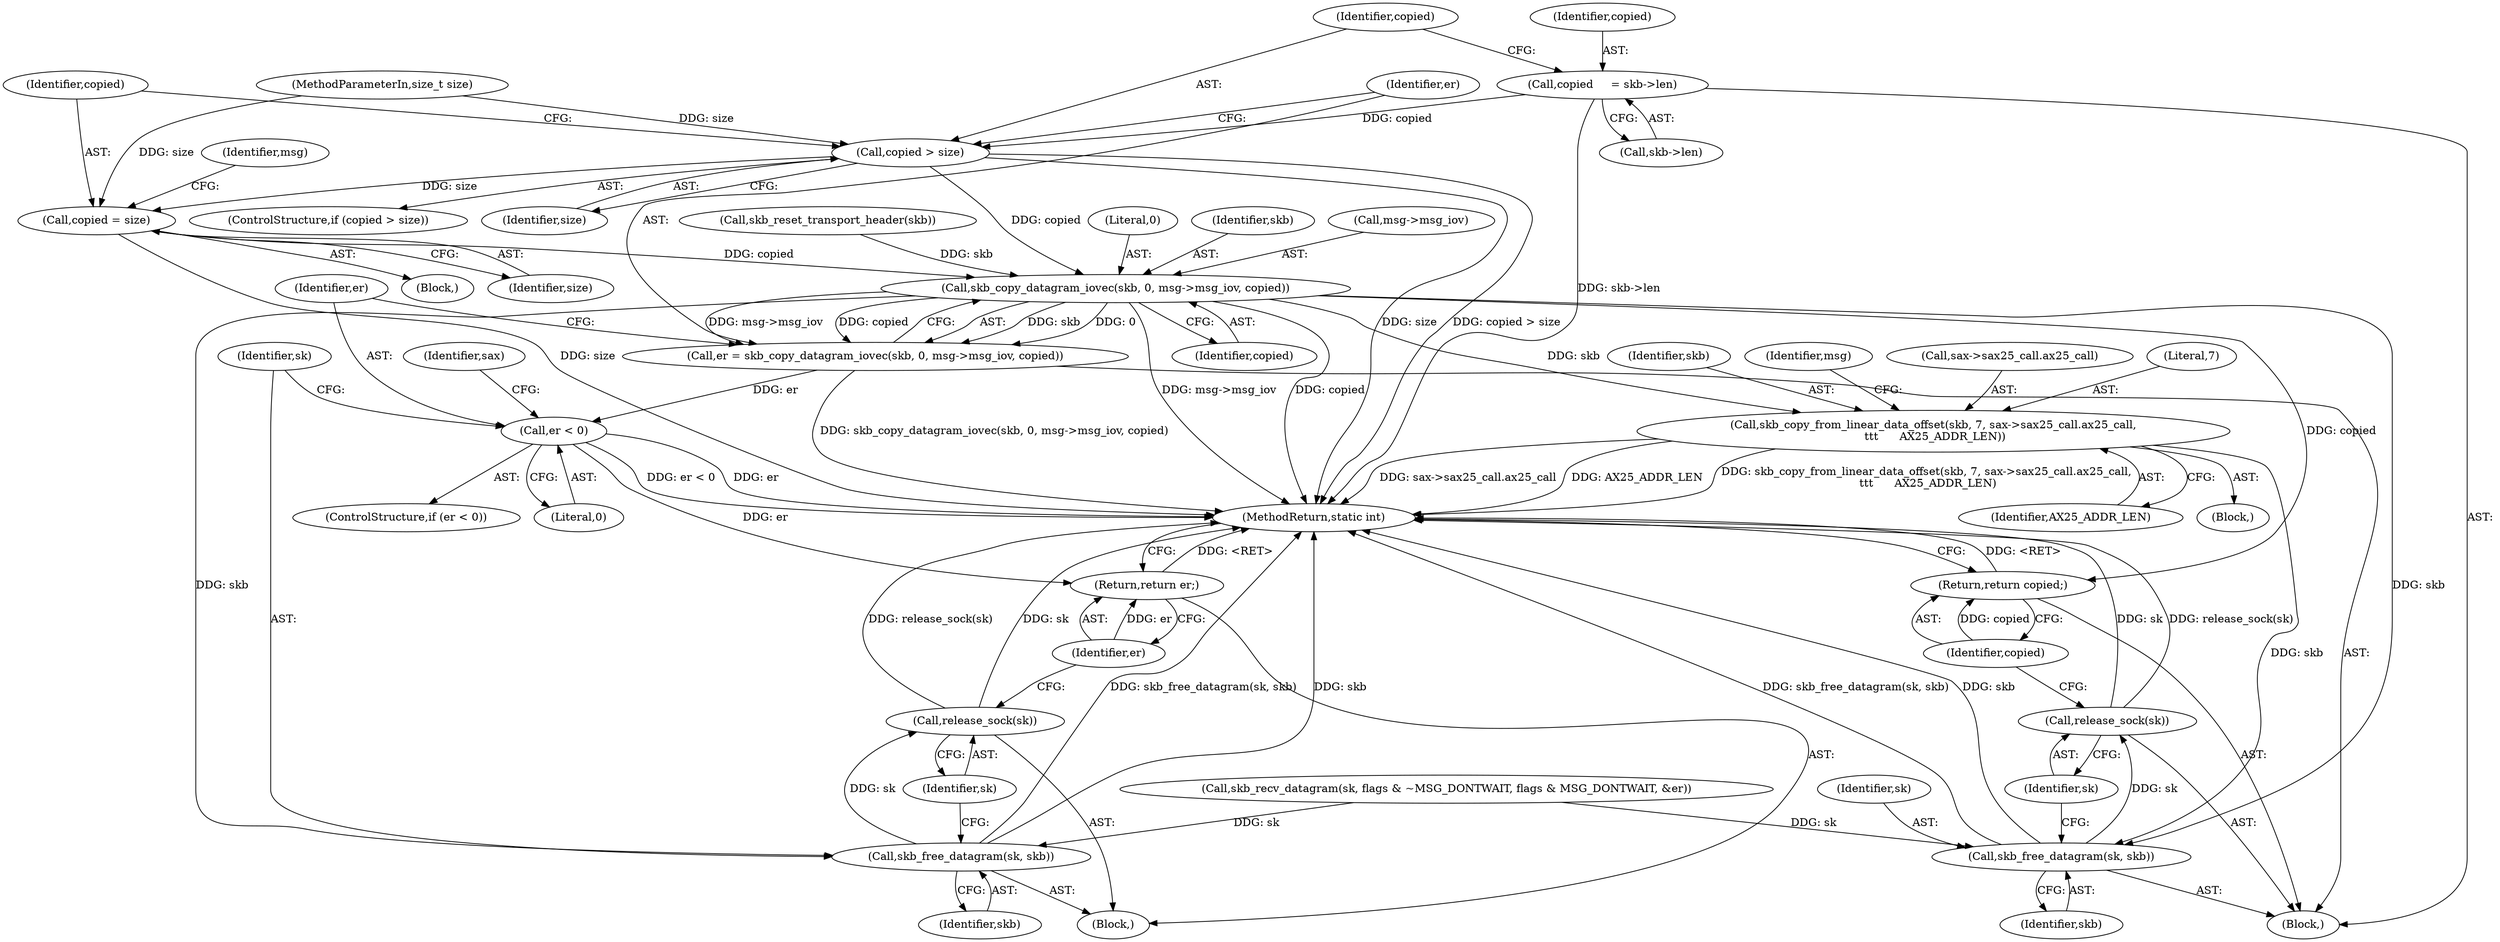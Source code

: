 digraph "0_linux_3ce5efad47b62c57a4f5c54248347085a750ce0e@pointer" {
"1000162" [label="(Call,copied     = skb->len)"];
"1000168" [label="(Call,copied > size)"];
"1000172" [label="(Call,copied = size)"];
"1000182" [label="(Call,skb_copy_datagram_iovec(skb, 0, msg->msg_iov, copied))"];
"1000180" [label="(Call,er = skb_copy_datagram_iovec(skb, 0, msg->msg_iov, copied))"];
"1000190" [label="(Call,er < 0)"];
"1000199" [label="(Return,return er;)"];
"1000194" [label="(Call,skb_free_datagram(sk, skb))"];
"1000197" [label="(Call,release_sock(sk))"];
"1000216" [label="(Call,skb_copy_from_linear_data_offset(skb, 7, sax->sax25_call.ax25_call,\n \t\t\t      AX25_ADDR_LEN))"];
"1000232" [label="(Call,skb_free_datagram(sk, skb))"];
"1000235" [label="(Call,release_sock(sk))"];
"1000237" [label="(Return,return copied;)"];
"1000234" [label="(Identifier,skb)"];
"1000238" [label="(Identifier,copied)"];
"1000227" [label="(Identifier,msg)"];
"1000171" [label="(Block,)"];
"1000162" [label="(Call,copied     = skb->len)"];
"1000160" [label="(Call,skb_reset_transport_header(skb))"];
"1000167" [label="(ControlStructure,if (copied > size))"];
"1000193" [label="(Block,)"];
"1000219" [label="(Call,sax->sax25_call.ax25_call)"];
"1000198" [label="(Identifier,sk)"];
"1000184" [label="(Literal,0)"];
"1000164" [label="(Call,skb->len)"];
"1000197" [label="(Call,release_sock(sk))"];
"1000224" [label="(Identifier,AX25_ADDR_LEN)"];
"1000233" [label="(Identifier,sk)"];
"1000180" [label="(Call,er = skb_copy_datagram_iovec(skb, 0, msg->msg_iov, copied))"];
"1000189" [label="(ControlStructure,if (er < 0))"];
"1000232" [label="(Call,skb_free_datagram(sk, skb))"];
"1000144" [label="(Call,skb_recv_datagram(sk, flags & ~MSG_DONTWAIT, flags & MSG_DONTWAIT, &er))"];
"1000177" [label="(Identifier,msg)"];
"1000192" [label="(Literal,0)"];
"1000195" [label="(Identifier,sk)"];
"1000194" [label="(Call,skb_free_datagram(sk, skb))"];
"1000218" [label="(Literal,7)"];
"1000216" [label="(Call,skb_copy_from_linear_data_offset(skb, 7, sax->sax25_call.ax25_call,\n \t\t\t      AX25_ADDR_LEN))"];
"1000182" [label="(Call,skb_copy_datagram_iovec(skb, 0, msg->msg_iov, copied))"];
"1000181" [label="(Identifier,er)"];
"1000170" [label="(Identifier,size)"];
"1000163" [label="(Identifier,copied)"];
"1000190" [label="(Call,er < 0)"];
"1000191" [label="(Identifier,er)"];
"1000188" [label="(Identifier,copied)"];
"1000200" [label="(Identifier,er)"];
"1000106" [label="(MethodParameterIn,size_t size)"];
"1000173" [label="(Identifier,copied)"];
"1000183" [label="(Identifier,skb)"];
"1000199" [label="(Return,return er;)"];
"1000237" [label="(Return,return copied;)"];
"1000169" [label="(Identifier,copied)"];
"1000108" [label="(Block,)"];
"1000172" [label="(Call,copied = size)"];
"1000236" [label="(Identifier,sk)"];
"1000205" [label="(Block,)"];
"1000239" [label="(MethodReturn,static int)"];
"1000203" [label="(Identifier,sax)"];
"1000196" [label="(Identifier,skb)"];
"1000235" [label="(Call,release_sock(sk))"];
"1000168" [label="(Call,copied > size)"];
"1000217" [label="(Identifier,skb)"];
"1000185" [label="(Call,msg->msg_iov)"];
"1000174" [label="(Identifier,size)"];
"1000162" -> "1000108"  [label="AST: "];
"1000162" -> "1000164"  [label="CFG: "];
"1000163" -> "1000162"  [label="AST: "];
"1000164" -> "1000162"  [label="AST: "];
"1000169" -> "1000162"  [label="CFG: "];
"1000162" -> "1000239"  [label="DDG: skb->len"];
"1000162" -> "1000168"  [label="DDG: copied"];
"1000168" -> "1000167"  [label="AST: "];
"1000168" -> "1000170"  [label="CFG: "];
"1000169" -> "1000168"  [label="AST: "];
"1000170" -> "1000168"  [label="AST: "];
"1000173" -> "1000168"  [label="CFG: "];
"1000181" -> "1000168"  [label="CFG: "];
"1000168" -> "1000239"  [label="DDG: copied > size"];
"1000168" -> "1000239"  [label="DDG: size"];
"1000106" -> "1000168"  [label="DDG: size"];
"1000168" -> "1000172"  [label="DDG: size"];
"1000168" -> "1000182"  [label="DDG: copied"];
"1000172" -> "1000171"  [label="AST: "];
"1000172" -> "1000174"  [label="CFG: "];
"1000173" -> "1000172"  [label="AST: "];
"1000174" -> "1000172"  [label="AST: "];
"1000177" -> "1000172"  [label="CFG: "];
"1000172" -> "1000239"  [label="DDG: size"];
"1000106" -> "1000172"  [label="DDG: size"];
"1000172" -> "1000182"  [label="DDG: copied"];
"1000182" -> "1000180"  [label="AST: "];
"1000182" -> "1000188"  [label="CFG: "];
"1000183" -> "1000182"  [label="AST: "];
"1000184" -> "1000182"  [label="AST: "];
"1000185" -> "1000182"  [label="AST: "];
"1000188" -> "1000182"  [label="AST: "];
"1000180" -> "1000182"  [label="CFG: "];
"1000182" -> "1000239"  [label="DDG: msg->msg_iov"];
"1000182" -> "1000239"  [label="DDG: copied"];
"1000182" -> "1000180"  [label="DDG: skb"];
"1000182" -> "1000180"  [label="DDG: 0"];
"1000182" -> "1000180"  [label="DDG: msg->msg_iov"];
"1000182" -> "1000180"  [label="DDG: copied"];
"1000160" -> "1000182"  [label="DDG: skb"];
"1000182" -> "1000194"  [label="DDG: skb"];
"1000182" -> "1000216"  [label="DDG: skb"];
"1000182" -> "1000232"  [label="DDG: skb"];
"1000182" -> "1000237"  [label="DDG: copied"];
"1000180" -> "1000108"  [label="AST: "];
"1000181" -> "1000180"  [label="AST: "];
"1000191" -> "1000180"  [label="CFG: "];
"1000180" -> "1000239"  [label="DDG: skb_copy_datagram_iovec(skb, 0, msg->msg_iov, copied)"];
"1000180" -> "1000190"  [label="DDG: er"];
"1000190" -> "1000189"  [label="AST: "];
"1000190" -> "1000192"  [label="CFG: "];
"1000191" -> "1000190"  [label="AST: "];
"1000192" -> "1000190"  [label="AST: "];
"1000195" -> "1000190"  [label="CFG: "];
"1000203" -> "1000190"  [label="CFG: "];
"1000190" -> "1000239"  [label="DDG: er < 0"];
"1000190" -> "1000239"  [label="DDG: er"];
"1000190" -> "1000199"  [label="DDG: er"];
"1000199" -> "1000193"  [label="AST: "];
"1000199" -> "1000200"  [label="CFG: "];
"1000200" -> "1000199"  [label="AST: "];
"1000239" -> "1000199"  [label="CFG: "];
"1000199" -> "1000239"  [label="DDG: <RET>"];
"1000200" -> "1000199"  [label="DDG: er"];
"1000194" -> "1000193"  [label="AST: "];
"1000194" -> "1000196"  [label="CFG: "];
"1000195" -> "1000194"  [label="AST: "];
"1000196" -> "1000194"  [label="AST: "];
"1000198" -> "1000194"  [label="CFG: "];
"1000194" -> "1000239"  [label="DDG: skb_free_datagram(sk, skb)"];
"1000194" -> "1000239"  [label="DDG: skb"];
"1000144" -> "1000194"  [label="DDG: sk"];
"1000194" -> "1000197"  [label="DDG: sk"];
"1000197" -> "1000193"  [label="AST: "];
"1000197" -> "1000198"  [label="CFG: "];
"1000198" -> "1000197"  [label="AST: "];
"1000200" -> "1000197"  [label="CFG: "];
"1000197" -> "1000239"  [label="DDG: release_sock(sk)"];
"1000197" -> "1000239"  [label="DDG: sk"];
"1000216" -> "1000205"  [label="AST: "];
"1000216" -> "1000224"  [label="CFG: "];
"1000217" -> "1000216"  [label="AST: "];
"1000218" -> "1000216"  [label="AST: "];
"1000219" -> "1000216"  [label="AST: "];
"1000224" -> "1000216"  [label="AST: "];
"1000227" -> "1000216"  [label="CFG: "];
"1000216" -> "1000239"  [label="DDG: skb_copy_from_linear_data_offset(skb, 7, sax->sax25_call.ax25_call,\n \t\t\t      AX25_ADDR_LEN)"];
"1000216" -> "1000239"  [label="DDG: sax->sax25_call.ax25_call"];
"1000216" -> "1000239"  [label="DDG: AX25_ADDR_LEN"];
"1000216" -> "1000232"  [label="DDG: skb"];
"1000232" -> "1000108"  [label="AST: "];
"1000232" -> "1000234"  [label="CFG: "];
"1000233" -> "1000232"  [label="AST: "];
"1000234" -> "1000232"  [label="AST: "];
"1000236" -> "1000232"  [label="CFG: "];
"1000232" -> "1000239"  [label="DDG: skb_free_datagram(sk, skb)"];
"1000232" -> "1000239"  [label="DDG: skb"];
"1000144" -> "1000232"  [label="DDG: sk"];
"1000232" -> "1000235"  [label="DDG: sk"];
"1000235" -> "1000108"  [label="AST: "];
"1000235" -> "1000236"  [label="CFG: "];
"1000236" -> "1000235"  [label="AST: "];
"1000238" -> "1000235"  [label="CFG: "];
"1000235" -> "1000239"  [label="DDG: sk"];
"1000235" -> "1000239"  [label="DDG: release_sock(sk)"];
"1000237" -> "1000108"  [label="AST: "];
"1000237" -> "1000238"  [label="CFG: "];
"1000238" -> "1000237"  [label="AST: "];
"1000239" -> "1000237"  [label="CFG: "];
"1000237" -> "1000239"  [label="DDG: <RET>"];
"1000238" -> "1000237"  [label="DDG: copied"];
}
